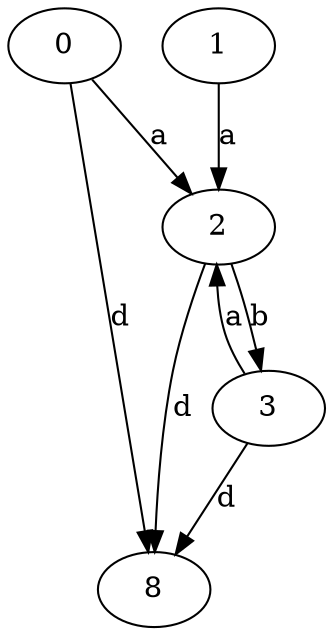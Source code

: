 strict digraph  {
0;
1;
2;
3;
8;
0 -> 2  [label=a];
0 -> 8  [label=d];
1 -> 2  [label=a];
2 -> 3  [label=b];
2 -> 8  [label=d];
3 -> 2  [label=a];
3 -> 8  [label=d];
}
